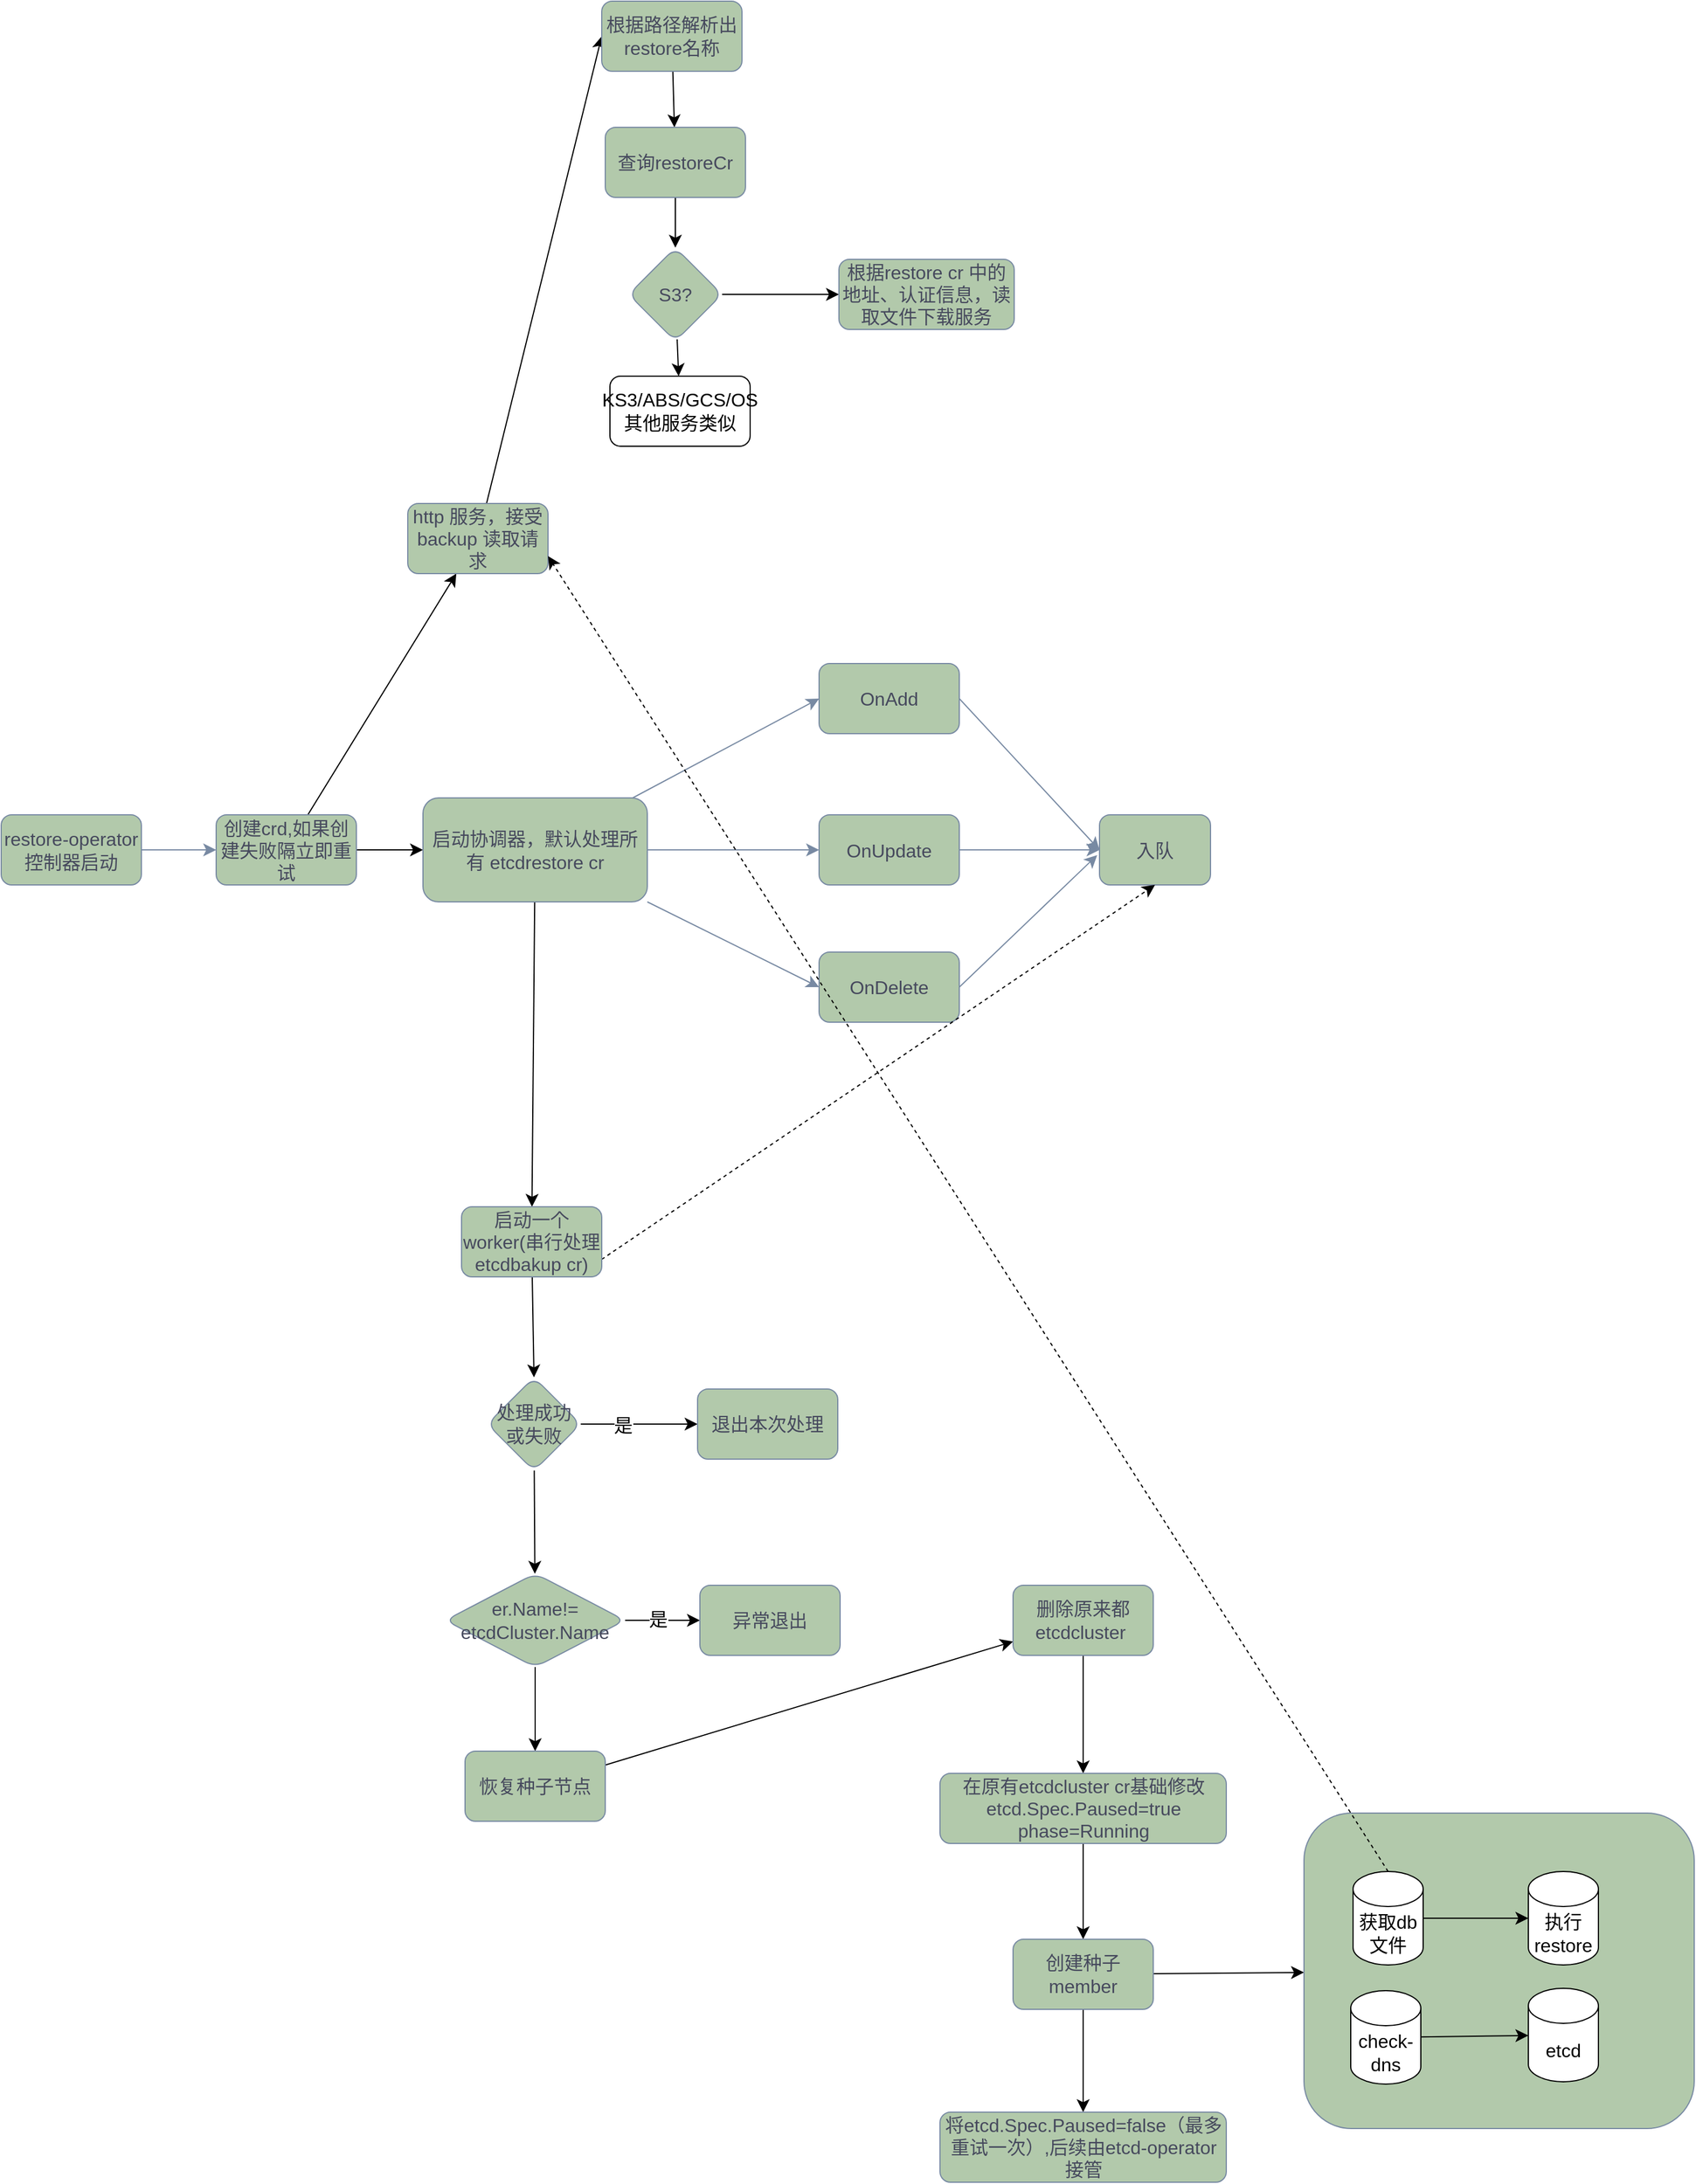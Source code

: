 <mxfile version="21.6.1" type="device">
  <diagram name="第 1 页" id="Ej94uCb0L1IUmglXUefa">
    <mxGraphModel dx="1522" dy="1541" grid="0" gridSize="10" guides="1" tooltips="1" connect="1" arrows="1" fold="1" page="0" pageScale="1" pageWidth="827" pageHeight="1169" math="0" shadow="0">
      <root>
        <mxCell id="0" />
        <mxCell id="1" parent="0" />
        <mxCell id="u__oFbVeFZprRWQxTikK-1" value="" style="edgeStyle=none;curved=1;rounded=0;orthogonalLoop=1;jettySize=auto;html=1;fontSize=12;startSize=8;endSize=8;labelBackgroundColor=none;strokeColor=#788AA3;fontColor=default;" parent="1" source="u__oFbVeFZprRWQxTikK-2" target="u__oFbVeFZprRWQxTikK-3" edge="1">
          <mxGeometry relative="1" as="geometry" />
        </mxCell>
        <mxCell id="u__oFbVeFZprRWQxTikK-2" value="restore-operator 控制器启动" style="rounded=1;whiteSpace=wrap;html=1;fontSize=16;flipH=1;labelBackgroundColor=none;fillColor=#B2C9AB;strokeColor=#788AA3;fontColor=#46495D;" parent="1" vertex="1">
          <mxGeometry x="-98" y="60.5" width="120" height="60" as="geometry" />
        </mxCell>
        <mxCell id="tc41EtUaQBB8lVggmnJ8-11" value="" style="edgeStyle=none;curved=1;rounded=0;orthogonalLoop=1;jettySize=auto;html=1;fontSize=12;startSize=8;endSize=8;" parent="1" source="u__oFbVeFZprRWQxTikK-3" target="tc41EtUaQBB8lVggmnJ8-4" edge="1">
          <mxGeometry relative="1" as="geometry" />
        </mxCell>
        <mxCell id="UB4245GVl7NjHLPQBV4J-2" value="" style="edgeStyle=none;curved=1;rounded=0;orthogonalLoop=1;jettySize=auto;html=1;fontSize=12;startSize=8;endSize=8;" edge="1" parent="1" source="u__oFbVeFZprRWQxTikK-3" target="UB4245GVl7NjHLPQBV4J-1">
          <mxGeometry relative="1" as="geometry" />
        </mxCell>
        <mxCell id="u__oFbVeFZprRWQxTikK-3" value="创建crd,如果创建失败隔立即重试" style="whiteSpace=wrap;html=1;fontSize=16;rounded=1;flipH=1;labelBackgroundColor=none;fillColor=#B2C9AB;strokeColor=#788AA3;fontColor=#46495D;" parent="1" vertex="1">
          <mxGeometry x="86" y="60.5" width="120" height="60" as="geometry" />
        </mxCell>
        <mxCell id="tc41EtUaQBB8lVggmnJ8-1" value="" style="edgeStyle=none;curved=1;rounded=0;orthogonalLoop=1;jettySize=auto;html=1;fontSize=12;startSize=8;endSize=8;entryX=0;entryY=0.5;entryDx=0;entryDy=0;labelBackgroundColor=none;strokeColor=#788AA3;fontColor=default;" parent="1" source="tc41EtUaQBB8lVggmnJ8-4" target="tc41EtUaQBB8lVggmnJ8-12" edge="1">
          <mxGeometry relative="1" as="geometry">
            <mxPoint x="602" y="-40" as="targetPoint" />
          </mxGeometry>
        </mxCell>
        <mxCell id="tc41EtUaQBB8lVggmnJ8-2" value="" style="edgeStyle=none;curved=1;rounded=0;orthogonalLoop=1;jettySize=auto;html=1;fontSize=12;startSize=8;endSize=8;labelBackgroundColor=none;strokeColor=#788AA3;fontColor=default;" parent="1" source="tc41EtUaQBB8lVggmnJ8-4" target="tc41EtUaQBB8lVggmnJ8-7" edge="1">
          <mxGeometry relative="1" as="geometry" />
        </mxCell>
        <mxCell id="tc41EtUaQBB8lVggmnJ8-3" style="edgeStyle=none;curved=1;rounded=0;orthogonalLoop=1;jettySize=auto;html=1;exitX=1;exitY=1;exitDx=0;exitDy=0;fontSize=12;startSize=8;endSize=8;entryX=0;entryY=0.5;entryDx=0;entryDy=0;labelBackgroundColor=none;strokeColor=#788AA3;fontColor=default;" parent="1" source="tc41EtUaQBB8lVggmnJ8-4" target="tc41EtUaQBB8lVggmnJ8-9" edge="1">
          <mxGeometry relative="1" as="geometry">
            <mxPoint x="592" y="199" as="targetPoint" />
          </mxGeometry>
        </mxCell>
        <mxCell id="tc41EtUaQBB8lVggmnJ8-14" value="" style="edgeStyle=none;curved=1;rounded=0;orthogonalLoop=1;jettySize=auto;html=1;fontSize=12;startSize=8;endSize=8;" parent="1" source="tc41EtUaQBB8lVggmnJ8-4" target="tc41EtUaQBB8lVggmnJ8-13" edge="1">
          <mxGeometry relative="1" as="geometry" />
        </mxCell>
        <mxCell id="tc41EtUaQBB8lVggmnJ8-4" value="启动协调器，默认处理所有 etcdrestore cr" style="whiteSpace=wrap;html=1;fontSize=16;rounded=1;flipH=1;labelBackgroundColor=none;fillColor=#B2C9AB;strokeColor=#788AA3;fontColor=#46495D;" parent="1" vertex="1">
          <mxGeometry x="263" y="46" width="192" height="89" as="geometry" />
        </mxCell>
        <mxCell id="tc41EtUaQBB8lVggmnJ8-5" style="edgeStyle=none;curved=1;rounded=0;orthogonalLoop=1;jettySize=auto;html=1;exitX=1;exitY=0.5;exitDx=0;exitDy=0;entryX=0;entryY=0.5;entryDx=0;entryDy=0;fontSize=12;startSize=8;endSize=8;labelBackgroundColor=none;strokeColor=#788AA3;fontColor=default;" parent="1" source="tc41EtUaQBB8lVggmnJ8-12" target="tc41EtUaQBB8lVggmnJ8-10" edge="1">
          <mxGeometry relative="1" as="geometry">
            <mxPoint x="722" y="-40" as="sourcePoint" />
          </mxGeometry>
        </mxCell>
        <mxCell id="tc41EtUaQBB8lVggmnJ8-6" value="" style="edgeStyle=none;curved=1;rounded=0;orthogonalLoop=1;jettySize=auto;html=1;fontSize=12;startSize=8;endSize=8;labelBackgroundColor=none;strokeColor=#788AA3;fontColor=default;" parent="1" source="tc41EtUaQBB8lVggmnJ8-7" target="tc41EtUaQBB8lVggmnJ8-10" edge="1">
          <mxGeometry relative="1" as="geometry" />
        </mxCell>
        <mxCell id="tc41EtUaQBB8lVggmnJ8-7" value="OnUpdate" style="whiteSpace=wrap;html=1;fontSize=16;rounded=1;labelBackgroundColor=none;fillColor=#B2C9AB;strokeColor=#788AA3;fontColor=#46495D;" parent="1" vertex="1">
          <mxGeometry x="602" y="60.5" width="120" height="60" as="geometry" />
        </mxCell>
        <mxCell id="tc41EtUaQBB8lVggmnJ8-8" style="edgeStyle=none;curved=1;rounded=0;orthogonalLoop=1;jettySize=auto;html=1;exitX=1;exitY=0.5;exitDx=0;exitDy=0;fontSize=12;startSize=8;endSize=8;labelBackgroundColor=none;strokeColor=#788AA3;fontColor=default;" parent="1" source="tc41EtUaQBB8lVggmnJ8-9" edge="1">
          <mxGeometry relative="1" as="geometry">
            <mxPoint x="840" y="95" as="targetPoint" />
          </mxGeometry>
        </mxCell>
        <mxCell id="tc41EtUaQBB8lVggmnJ8-9" value="OnDelete" style="whiteSpace=wrap;html=1;fontSize=16;rounded=1;labelBackgroundColor=none;fillColor=#B2C9AB;strokeColor=#788AA3;fontColor=#46495D;" parent="1" vertex="1">
          <mxGeometry x="602" y="178" width="120" height="60" as="geometry" />
        </mxCell>
        <mxCell id="tc41EtUaQBB8lVggmnJ8-10" value="入队" style="whiteSpace=wrap;html=1;fontSize=16;rounded=1;labelBackgroundColor=none;fillColor=#B2C9AB;strokeColor=#788AA3;fontColor=#46495D;" parent="1" vertex="1">
          <mxGeometry x="842" y="60.5" width="95" height="60" as="geometry" />
        </mxCell>
        <mxCell id="tc41EtUaQBB8lVggmnJ8-12" value="OnAdd" style="whiteSpace=wrap;html=1;fontSize=16;rounded=1;labelBackgroundColor=none;fillColor=#B2C9AB;strokeColor=#788AA3;fontColor=#46495D;" parent="1" vertex="1">
          <mxGeometry x="602" y="-69" width="120" height="60" as="geometry" />
        </mxCell>
        <mxCell id="tc41EtUaQBB8lVggmnJ8-15" style="edgeStyle=none;curved=1;rounded=0;orthogonalLoop=1;jettySize=auto;html=1;exitX=1;exitY=0.75;exitDx=0;exitDy=0;entryX=0.5;entryY=1;entryDx=0;entryDy=0;fontSize=12;startSize=8;endSize=8;dashed=1;" parent="1" source="tc41EtUaQBB8lVggmnJ8-13" target="tc41EtUaQBB8lVggmnJ8-10" edge="1">
          <mxGeometry relative="1" as="geometry" />
        </mxCell>
        <mxCell id="tc41EtUaQBB8lVggmnJ8-17" value="" style="edgeStyle=none;curved=1;rounded=0;orthogonalLoop=1;jettySize=auto;html=1;fontSize=12;startSize=8;endSize=8;entryX=0.5;entryY=0;entryDx=0;entryDy=0;" parent="1" source="tc41EtUaQBB8lVggmnJ8-13" target="tc41EtUaQBB8lVggmnJ8-21" edge="1">
          <mxGeometry relative="1" as="geometry">
            <mxPoint x="356" y="566" as="targetPoint" />
          </mxGeometry>
        </mxCell>
        <mxCell id="tc41EtUaQBB8lVggmnJ8-13" value="启动一个worker(串行处理 etcdbakup cr)" style="whiteSpace=wrap;html=1;fontSize=16;fillColor=#B2C9AB;strokeColor=#788AA3;fontColor=#46495D;rounded=1;labelBackgroundColor=none;" parent="1" vertex="1">
          <mxGeometry x="296" y="396" width="120" height="60" as="geometry" />
        </mxCell>
        <mxCell id="tc41EtUaQBB8lVggmnJ8-25" value="" style="edgeStyle=none;curved=1;rounded=0;orthogonalLoop=1;jettySize=auto;html=1;fontSize=12;startSize=8;endSize=8;" parent="1" source="tc41EtUaQBB8lVggmnJ8-21" target="tc41EtUaQBB8lVggmnJ8-24" edge="1">
          <mxGeometry relative="1" as="geometry" />
        </mxCell>
        <mxCell id="tc41EtUaQBB8lVggmnJ8-26" value="是" style="edgeLabel;html=1;align=center;verticalAlign=middle;resizable=0;points=[];fontSize=16;" parent="tc41EtUaQBB8lVggmnJ8-25" vertex="1" connectable="0">
          <mxGeometry x="-0.28" y="-1" relative="1" as="geometry">
            <mxPoint as="offset" />
          </mxGeometry>
        </mxCell>
        <mxCell id="UB4245GVl7NjHLPQBV4J-4" value="" style="edgeStyle=none;curved=1;rounded=0;orthogonalLoop=1;jettySize=auto;html=1;fontSize=12;startSize=8;endSize=8;" edge="1" parent="1" source="tc41EtUaQBB8lVggmnJ8-21" target="UB4245GVl7NjHLPQBV4J-3">
          <mxGeometry relative="1" as="geometry" />
        </mxCell>
        <mxCell id="tc41EtUaQBB8lVggmnJ8-21" value="处理成功或失败" style="rhombus;whiteSpace=wrap;html=1;fontSize=16;fillColor=#B2C9AB;strokeColor=#788AA3;fontColor=#46495D;rounded=1;labelBackgroundColor=none;" parent="1" vertex="1">
          <mxGeometry x="318" y="542" width="80" height="80" as="geometry" />
        </mxCell>
        <mxCell id="tc41EtUaQBB8lVggmnJ8-24" value="退出本次处理" style="whiteSpace=wrap;html=1;fontSize=16;fillColor=#B2C9AB;strokeColor=#788AA3;fontColor=#46495D;rounded=1;labelBackgroundColor=none;" parent="1" vertex="1">
          <mxGeometry x="498" y="552" width="120" height="60" as="geometry" />
        </mxCell>
        <mxCell id="tc41EtUaQBB8lVggmnJ8-51" style="edgeStyle=none;curved=1;rounded=0;orthogonalLoop=1;jettySize=auto;html=1;exitX=0.5;exitY=0;exitDx=0;exitDy=0;entryX=0.5;entryY=0;entryDx=0;entryDy=0;fontSize=12;startSize=8;endSize=8;dashed=1;" parent="1" target="tc41EtUaQBB8lVggmnJ8-49" edge="1">
          <mxGeometry relative="1" as="geometry">
            <Array as="points">
              <mxPoint x="1259" y="797" />
            </Array>
            <mxPoint x="997" y="907" as="sourcePoint" />
          </mxGeometry>
        </mxCell>
        <mxCell id="tc41EtUaQBB8lVggmnJ8-61" value="KS3/ABS/GCS/OS&lt;br&gt;其他服务类似" style="rounded=1;whiteSpace=wrap;html=1;fontSize=16;" parent="1" vertex="1">
          <mxGeometry x="423" y="-315" width="120" height="60" as="geometry" />
        </mxCell>
        <mxCell id="UB4245GVl7NjHLPQBV4J-100" value="" style="edgeStyle=none;curved=1;rounded=0;orthogonalLoop=1;jettySize=auto;html=1;fontSize=12;startSize=8;endSize=8;entryX=0;entryY=0.5;entryDx=0;entryDy=0;" edge="1" parent="1" source="UB4245GVl7NjHLPQBV4J-1" target="UB4245GVl7NjHLPQBV4J-99">
          <mxGeometry relative="1" as="geometry" />
        </mxCell>
        <mxCell id="UB4245GVl7NjHLPQBV4J-1" value="http 服务，接受backup 读取请求" style="whiteSpace=wrap;html=1;fontSize=16;fillColor=#B2C9AB;strokeColor=#788AA3;fontColor=#46495D;rounded=1;labelBackgroundColor=none;" vertex="1" parent="1">
          <mxGeometry x="250" y="-206" width="120" height="60" as="geometry" />
        </mxCell>
        <mxCell id="UB4245GVl7NjHLPQBV4J-6" value="" style="edgeStyle=none;curved=1;rounded=0;orthogonalLoop=1;jettySize=auto;html=1;fontSize=12;startSize=8;endSize=8;" edge="1" parent="1" source="UB4245GVl7NjHLPQBV4J-3" target="UB4245GVl7NjHLPQBV4J-5">
          <mxGeometry relative="1" as="geometry" />
        </mxCell>
        <mxCell id="UB4245GVl7NjHLPQBV4J-7" value="是" style="edgeLabel;html=1;align=center;verticalAlign=middle;resizable=0;points=[];fontSize=16;" vertex="1" connectable="0" parent="UB4245GVl7NjHLPQBV4J-6">
          <mxGeometry x="-0.125" y="1" relative="1" as="geometry">
            <mxPoint as="offset" />
          </mxGeometry>
        </mxCell>
        <mxCell id="UB4245GVl7NjHLPQBV4J-9" value="" style="edgeStyle=none;curved=1;rounded=0;orthogonalLoop=1;jettySize=auto;html=1;fontSize=12;startSize=8;endSize=8;" edge="1" parent="1" source="UB4245GVl7NjHLPQBV4J-3" target="UB4245GVl7NjHLPQBV4J-8">
          <mxGeometry relative="1" as="geometry" />
        </mxCell>
        <mxCell id="UB4245GVl7NjHLPQBV4J-3" value="er.Name!=&lt;br&gt;etcdCluster.Name" style="rhombus;whiteSpace=wrap;html=1;fontSize=16;fillColor=#B2C9AB;strokeColor=#788AA3;fontColor=#46495D;rounded=1;labelBackgroundColor=none;" vertex="1" parent="1">
          <mxGeometry x="282" y="710" width="154" height="80" as="geometry" />
        </mxCell>
        <mxCell id="UB4245GVl7NjHLPQBV4J-5" value="异常退出" style="whiteSpace=wrap;html=1;fontSize=16;fillColor=#B2C9AB;strokeColor=#788AA3;fontColor=#46495D;rounded=1;labelBackgroundColor=none;" vertex="1" parent="1">
          <mxGeometry x="500" y="720" width="120" height="60" as="geometry" />
        </mxCell>
        <mxCell id="UB4245GVl7NjHLPQBV4J-11" value="" style="edgeStyle=none;curved=1;rounded=0;orthogonalLoop=1;jettySize=auto;html=1;fontSize=12;startSize=8;endSize=8;" edge="1" parent="1" source="UB4245GVl7NjHLPQBV4J-8" target="UB4245GVl7NjHLPQBV4J-10">
          <mxGeometry relative="1" as="geometry" />
        </mxCell>
        <mxCell id="UB4245GVl7NjHLPQBV4J-8" value="恢复种子节点" style="whiteSpace=wrap;html=1;fontSize=16;fillColor=#B2C9AB;strokeColor=#788AA3;fontColor=#46495D;rounded=1;labelBackgroundColor=none;" vertex="1" parent="1">
          <mxGeometry x="299" y="862" width="120" height="60" as="geometry" />
        </mxCell>
        <mxCell id="UB4245GVl7NjHLPQBV4J-13" value="" style="edgeStyle=none;curved=1;rounded=0;orthogonalLoop=1;jettySize=auto;html=1;fontSize=12;startSize=8;endSize=8;" edge="1" parent="1" source="UB4245GVl7NjHLPQBV4J-10" target="UB4245GVl7NjHLPQBV4J-12">
          <mxGeometry relative="1" as="geometry" />
        </mxCell>
        <mxCell id="UB4245GVl7NjHLPQBV4J-10" value="删除原来都etcdcluster&amp;nbsp;" style="whiteSpace=wrap;html=1;fontSize=16;fillColor=#B2C9AB;strokeColor=#788AA3;fontColor=#46495D;rounded=1;labelBackgroundColor=none;" vertex="1" parent="1">
          <mxGeometry x="768" y="720" width="120" height="60" as="geometry" />
        </mxCell>
        <mxCell id="UB4245GVl7NjHLPQBV4J-15" value="" style="edgeStyle=none;curved=1;rounded=0;orthogonalLoop=1;jettySize=auto;html=1;fontSize=12;startSize=8;endSize=8;" edge="1" parent="1" source="UB4245GVl7NjHLPQBV4J-12" target="UB4245GVl7NjHLPQBV4J-14">
          <mxGeometry relative="1" as="geometry" />
        </mxCell>
        <mxCell id="UB4245GVl7NjHLPQBV4J-12" value="在原有etcdcluster cr基础修改etcd.Spec.Paused=true&lt;br&gt;phase=Running" style="whiteSpace=wrap;html=1;fontSize=16;fillColor=#B2C9AB;strokeColor=#788AA3;fontColor=#46495D;rounded=1;labelBackgroundColor=none;" vertex="1" parent="1">
          <mxGeometry x="705.5" y="881" width="245" height="60" as="geometry" />
        </mxCell>
        <mxCell id="UB4245GVl7NjHLPQBV4J-86" value="" style="edgeStyle=none;curved=1;rounded=0;orthogonalLoop=1;jettySize=auto;html=1;fontSize=12;startSize=8;endSize=8;" edge="1" parent="1" source="UB4245GVl7NjHLPQBV4J-14" target="UB4245GVl7NjHLPQBV4J-85">
          <mxGeometry relative="1" as="geometry" />
        </mxCell>
        <mxCell id="UB4245GVl7NjHLPQBV4J-88" value="" style="edgeStyle=none;curved=1;rounded=0;orthogonalLoop=1;jettySize=auto;html=1;fontSize=12;startSize=8;endSize=8;" edge="1" parent="1" source="UB4245GVl7NjHLPQBV4J-14" target="UB4245GVl7NjHLPQBV4J-87">
          <mxGeometry relative="1" as="geometry" />
        </mxCell>
        <mxCell id="UB4245GVl7NjHLPQBV4J-14" value="创建种子member" style="whiteSpace=wrap;html=1;fontSize=16;fillColor=#B2C9AB;strokeColor=#788AA3;fontColor=#46495D;rounded=1;labelBackgroundColor=none;" vertex="1" parent="1">
          <mxGeometry x="768" y="1023" width="120" height="60" as="geometry" />
        </mxCell>
        <mxCell id="UB4245GVl7NjHLPQBV4J-85" value="将etcd.Spec.Paused=false（最多重试一次）,后续由etcd-operator 接管" style="whiteSpace=wrap;html=1;fontSize=16;fillColor=#B2C9AB;strokeColor=#788AA3;fontColor=#46495D;rounded=1;labelBackgroundColor=none;" vertex="1" parent="1">
          <mxGeometry x="705.5" y="1171" width="245" height="60" as="geometry" />
        </mxCell>
        <mxCell id="UB4245GVl7NjHLPQBV4J-87" value="" style="whiteSpace=wrap;html=1;fontSize=16;fillColor=#B2C9AB;strokeColor=#788AA3;fontColor=#46495D;rounded=1;labelBackgroundColor=none;" vertex="1" parent="1">
          <mxGeometry x="1017" y="915" width="334" height="270" as="geometry" />
        </mxCell>
        <mxCell id="UB4245GVl7NjHLPQBV4J-93" style="edgeStyle=none;curved=1;rounded=0;orthogonalLoop=1;jettySize=auto;html=1;fontSize=12;startSize=8;endSize=8;" edge="1" parent="1" source="UB4245GVl7NjHLPQBV4J-89" target="UB4245GVl7NjHLPQBV4J-90">
          <mxGeometry relative="1" as="geometry" />
        </mxCell>
        <mxCell id="UB4245GVl7NjHLPQBV4J-98" style="edgeStyle=none;curved=1;rounded=0;orthogonalLoop=1;jettySize=auto;html=1;exitX=0.5;exitY=0;exitDx=0;exitDy=0;exitPerimeter=0;entryX=1;entryY=0.75;entryDx=0;entryDy=0;fontSize=12;startSize=8;endSize=8;dashed=1;" edge="1" parent="1" source="UB4245GVl7NjHLPQBV4J-89" target="UB4245GVl7NjHLPQBV4J-1">
          <mxGeometry relative="1" as="geometry" />
        </mxCell>
        <mxCell id="UB4245GVl7NjHLPQBV4J-89" value="获取db文件" style="shape=cylinder3;whiteSpace=wrap;html=1;boundedLbl=1;backgroundOutline=1;size=15;fontSize=16;" vertex="1" parent="1">
          <mxGeometry x="1059" y="965" width="60" height="80" as="geometry" />
        </mxCell>
        <mxCell id="UB4245GVl7NjHLPQBV4J-90" value="执行restore" style="shape=cylinder3;whiteSpace=wrap;html=1;boundedLbl=1;backgroundOutline=1;size=15;fontSize=16;" vertex="1" parent="1">
          <mxGeometry x="1209" y="965" width="60" height="80" as="geometry" />
        </mxCell>
        <mxCell id="UB4245GVl7NjHLPQBV4J-97" value="" style="edgeStyle=none;curved=1;rounded=0;orthogonalLoop=1;jettySize=auto;html=1;fontSize=12;startSize=8;endSize=8;" edge="1" parent="1" source="UB4245GVl7NjHLPQBV4J-91" target="UB4245GVl7NjHLPQBV4J-92">
          <mxGeometry relative="1" as="geometry" />
        </mxCell>
        <mxCell id="UB4245GVl7NjHLPQBV4J-91" value="check-dns" style="shape=cylinder3;whiteSpace=wrap;html=1;boundedLbl=1;backgroundOutline=1;size=15;fontSize=16;" vertex="1" parent="1">
          <mxGeometry x="1057" y="1067" width="60" height="80" as="geometry" />
        </mxCell>
        <mxCell id="UB4245GVl7NjHLPQBV4J-92" value="etcd" style="shape=cylinder3;whiteSpace=wrap;html=1;boundedLbl=1;backgroundOutline=1;size=15;fontSize=16;" vertex="1" parent="1">
          <mxGeometry x="1209" y="1065" width="60" height="80" as="geometry" />
        </mxCell>
        <mxCell id="UB4245GVl7NjHLPQBV4J-102" value="" style="edgeStyle=none;curved=1;rounded=0;orthogonalLoop=1;jettySize=auto;html=1;fontSize=12;startSize=8;endSize=8;" edge="1" parent="1" source="UB4245GVl7NjHLPQBV4J-99" target="UB4245GVl7NjHLPQBV4J-101">
          <mxGeometry relative="1" as="geometry" />
        </mxCell>
        <mxCell id="UB4245GVl7NjHLPQBV4J-99" value="根据路径解析出restore名称" style="whiteSpace=wrap;html=1;fontSize=16;fillColor=#B2C9AB;strokeColor=#788AA3;fontColor=#46495D;rounded=1;labelBackgroundColor=none;" vertex="1" parent="1">
          <mxGeometry x="416" y="-636" width="120" height="60" as="geometry" />
        </mxCell>
        <mxCell id="UB4245GVl7NjHLPQBV4J-104" value="" style="edgeStyle=none;curved=1;rounded=0;orthogonalLoop=1;jettySize=auto;html=1;fontSize=12;startSize=8;endSize=8;" edge="1" parent="1" source="UB4245GVl7NjHLPQBV4J-101" target="UB4245GVl7NjHLPQBV4J-103">
          <mxGeometry relative="1" as="geometry" />
        </mxCell>
        <mxCell id="UB4245GVl7NjHLPQBV4J-101" value="查询restoreCr" style="whiteSpace=wrap;html=1;fontSize=16;fillColor=#B2C9AB;strokeColor=#788AA3;fontColor=#46495D;rounded=1;labelBackgroundColor=none;" vertex="1" parent="1">
          <mxGeometry x="419" y="-528" width="120" height="60" as="geometry" />
        </mxCell>
        <mxCell id="UB4245GVl7NjHLPQBV4J-106" value="" style="edgeStyle=none;curved=1;rounded=0;orthogonalLoop=1;jettySize=auto;html=1;fontSize=12;startSize=8;endSize=8;" edge="1" parent="1" source="UB4245GVl7NjHLPQBV4J-103" target="UB4245GVl7NjHLPQBV4J-105">
          <mxGeometry relative="1" as="geometry" />
        </mxCell>
        <mxCell id="UB4245GVl7NjHLPQBV4J-107" value="" style="edgeStyle=none;curved=1;rounded=0;orthogonalLoop=1;jettySize=auto;html=1;fontSize=12;startSize=8;endSize=8;" edge="1" parent="1" source="UB4245GVl7NjHLPQBV4J-103" target="tc41EtUaQBB8lVggmnJ8-61">
          <mxGeometry relative="1" as="geometry" />
        </mxCell>
        <mxCell id="UB4245GVl7NjHLPQBV4J-103" value="S3?" style="rhombus;whiteSpace=wrap;html=1;fontSize=16;fillColor=#B2C9AB;strokeColor=#788AA3;fontColor=#46495D;rounded=1;labelBackgroundColor=none;" vertex="1" parent="1">
          <mxGeometry x="439" y="-425" width="80" height="80" as="geometry" />
        </mxCell>
        <mxCell id="UB4245GVl7NjHLPQBV4J-105" value="根据restore cr 中的地址、认证信息，读取文件下载服务" style="whiteSpace=wrap;html=1;fontSize=16;fillColor=#B2C9AB;strokeColor=#788AA3;fontColor=#46495D;rounded=1;labelBackgroundColor=none;" vertex="1" parent="1">
          <mxGeometry x="619" y="-415" width="150" height="60" as="geometry" />
        </mxCell>
      </root>
    </mxGraphModel>
  </diagram>
</mxfile>
